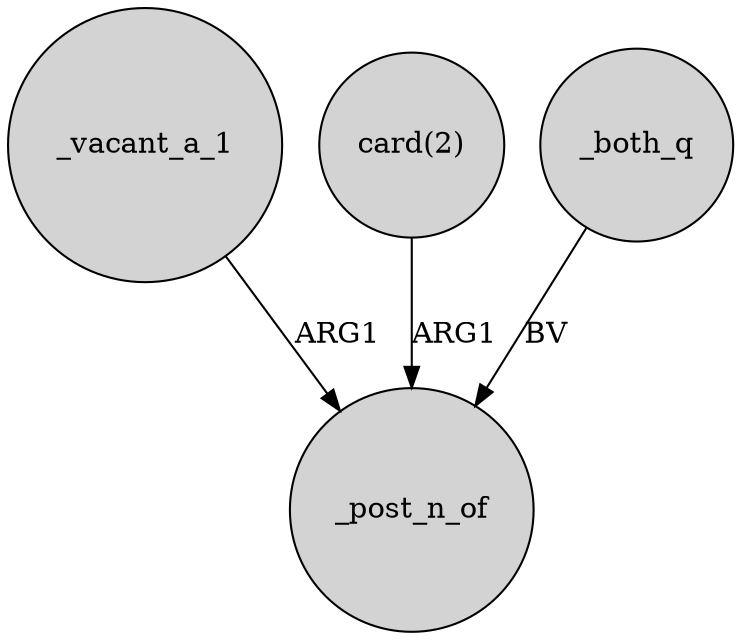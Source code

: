 digraph {
	node [shape=circle style=filled]
	_vacant_a_1 -> _post_n_of [label=ARG1]
	"card(2)" -> _post_n_of [label=ARG1]
	_both_q -> _post_n_of [label=BV]
}

